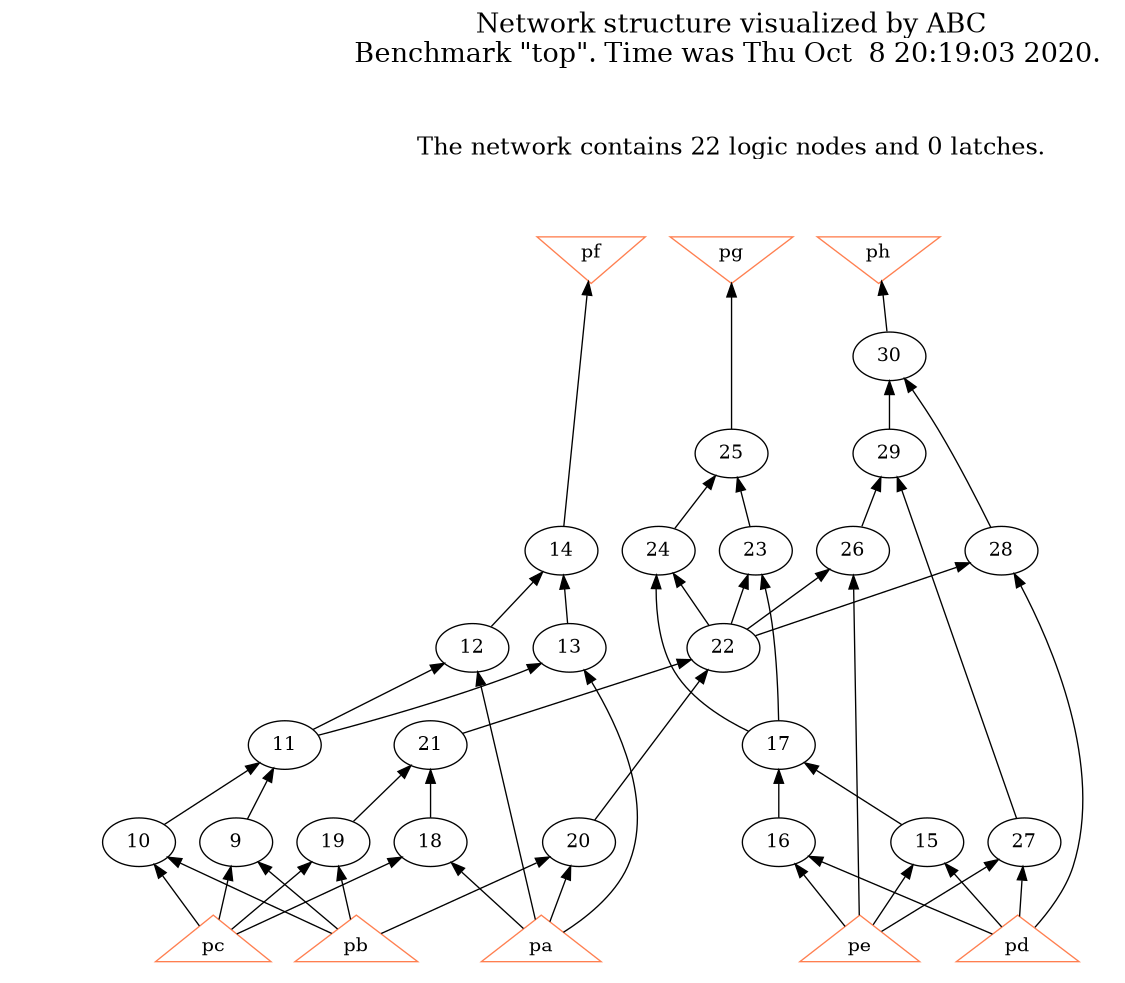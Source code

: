 # Network structure generated by ABC

digraph network {
size = "7.5,10";
center = true;
edge [dir = back];

{
  node [shape = plaintext];
  edge [style = invis];
  LevelTitle1 [label=""];
  LevelTitle2 [label=""];
  Level7 [label = ""];
  Level6 [label = ""];
  Level5 [label = ""];
  Level4 [label = ""];
  Level3 [label = ""];
  Level2 [label = ""];
  Level1 [label = ""];
  Level0 [label = ""];
  LevelTitle1 ->  LevelTitle2 ->  Level7 ->  Level6 ->  Level5 ->  Level4 ->  Level3 ->  Level2 ->  Level1 ->  Level0;
}

{
  rank = same;
  LevelTitle1;
  title1 [shape=plaintext,
          fontsize=20,
          fontname = "Times-Roman",
          label="Network structure visualized by ABC\nBenchmark \"top\". Time was Thu Oct  8 20:19:03 2020. "
         ];
}

{
  rank = same;
  LevelTitle2;
  title2 [shape=plaintext,
          fontsize=18,
          fontname = "Times-Roman",
          label="The network contains 22 logic nodes and 0 latches.\n"
         ];
}

{
  rank = same;
  Level7;
  Node6 [label = "pf", shape = invtriangle, color = coral, fillcolor = coral];
  Node7 [label = "pg", shape = invtriangle, color = coral, fillcolor = coral];
  Node8 [label = "ph", shape = invtriangle, color = coral, fillcolor = coral];
}

{
  rank = same;
  Level6;
  Node30 [label = "30\n", shape = ellipse];
}

{
  rank = same;
  Level5;
  Node25 [label = "25\n", shape = ellipse];
  Node29 [label = "29\n", shape = ellipse];
}

{
  rank = same;
  Level4;
  Node14 [label = "14\n", shape = ellipse];
  Node23 [label = "23\n", shape = ellipse];
  Node24 [label = "24\n", shape = ellipse];
  Node26 [label = "26\n", shape = ellipse];
  Node28 [label = "28\n", shape = ellipse];
}

{
  rank = same;
  Level3;
  Node12 [label = "12\n", shape = ellipse];
  Node13 [label = "13\n", shape = ellipse];
  Node22 [label = "22\n", shape = ellipse];
}

{
  rank = same;
  Level2;
  Node11 [label = "11\n", shape = ellipse];
  Node17 [label = "17\n", shape = ellipse];
  Node21 [label = "21\n", shape = ellipse];
}

{
  rank = same;
  Level1;
  Node9 [label = "9\n", shape = ellipse];
  Node10 [label = "10\n", shape = ellipse];
  Node15 [label = "15\n", shape = ellipse];
  Node16 [label = "16\n", shape = ellipse];
  Node18 [label = "18\n", shape = ellipse];
  Node19 [label = "19\n", shape = ellipse];
  Node20 [label = "20\n", shape = ellipse];
  Node27 [label = "27\n", shape = ellipse];
}

{
  rank = same;
  Level0;
  Node1 [label = "pa", shape = triangle, color = coral, fillcolor = coral];
  Node2 [label = "pb", shape = triangle, color = coral, fillcolor = coral];
  Node3 [label = "pc", shape = triangle, color = coral, fillcolor = coral];
  Node4 [label = "pd", shape = triangle, color = coral, fillcolor = coral];
  Node5 [label = "pe", shape = triangle, color = coral, fillcolor = coral];
}

title1 -> title2 [style = invis];
title2 -> Node6 [style = invis];
title2 -> Node7 [style = invis];
title2 -> Node8 [style = invis];
Node6 -> Node7 [style = invis];
Node7 -> Node8 [style = invis];
Node6 -> Node14 [style = solid];
Node7 -> Node25 [style = solid];
Node8 -> Node30 [style = solid];
Node9 -> Node2 [style = solid];
Node9 -> Node3 [style = solid];
Node10 -> Node2 [style = solid];
Node10 -> Node3 [style = solid];
Node11 -> Node9 [style = solid];
Node11 -> Node10 [style = solid];
Node12 -> Node1 [style = solid];
Node12 -> Node11 [style = solid];
Node13 -> Node1 [style = solid];
Node13 -> Node11 [style = solid];
Node14 -> Node12 [style = solid];
Node14 -> Node13 [style = solid];
Node15 -> Node4 [style = solid];
Node15 -> Node5 [style = solid];
Node16 -> Node4 [style = solid];
Node16 -> Node5 [style = solid];
Node17 -> Node15 [style = solid];
Node17 -> Node16 [style = solid];
Node18 -> Node1 [style = solid];
Node18 -> Node3 [style = solid];
Node19 -> Node2 [style = solid];
Node19 -> Node3 [style = solid];
Node20 -> Node1 [style = solid];
Node20 -> Node2 [style = solid];
Node21 -> Node18 [style = solid];
Node21 -> Node19 [style = solid];
Node22 -> Node20 [style = solid];
Node22 -> Node21 [style = solid];
Node23 -> Node17 [style = solid];
Node23 -> Node22 [style = solid];
Node24 -> Node17 [style = solid];
Node24 -> Node22 [style = solid];
Node25 -> Node23 [style = solid];
Node25 -> Node24 [style = solid];
Node26 -> Node5 [style = solid];
Node26 -> Node22 [style = solid];
Node27 -> Node4 [style = solid];
Node27 -> Node5 [style = solid];
Node28 -> Node4 [style = solid];
Node28 -> Node22 [style = solid];
Node29 -> Node26 [style = solid];
Node29 -> Node27 [style = solid];
Node30 -> Node28 [style = solid];
Node30 -> Node29 [style = solid];
}

